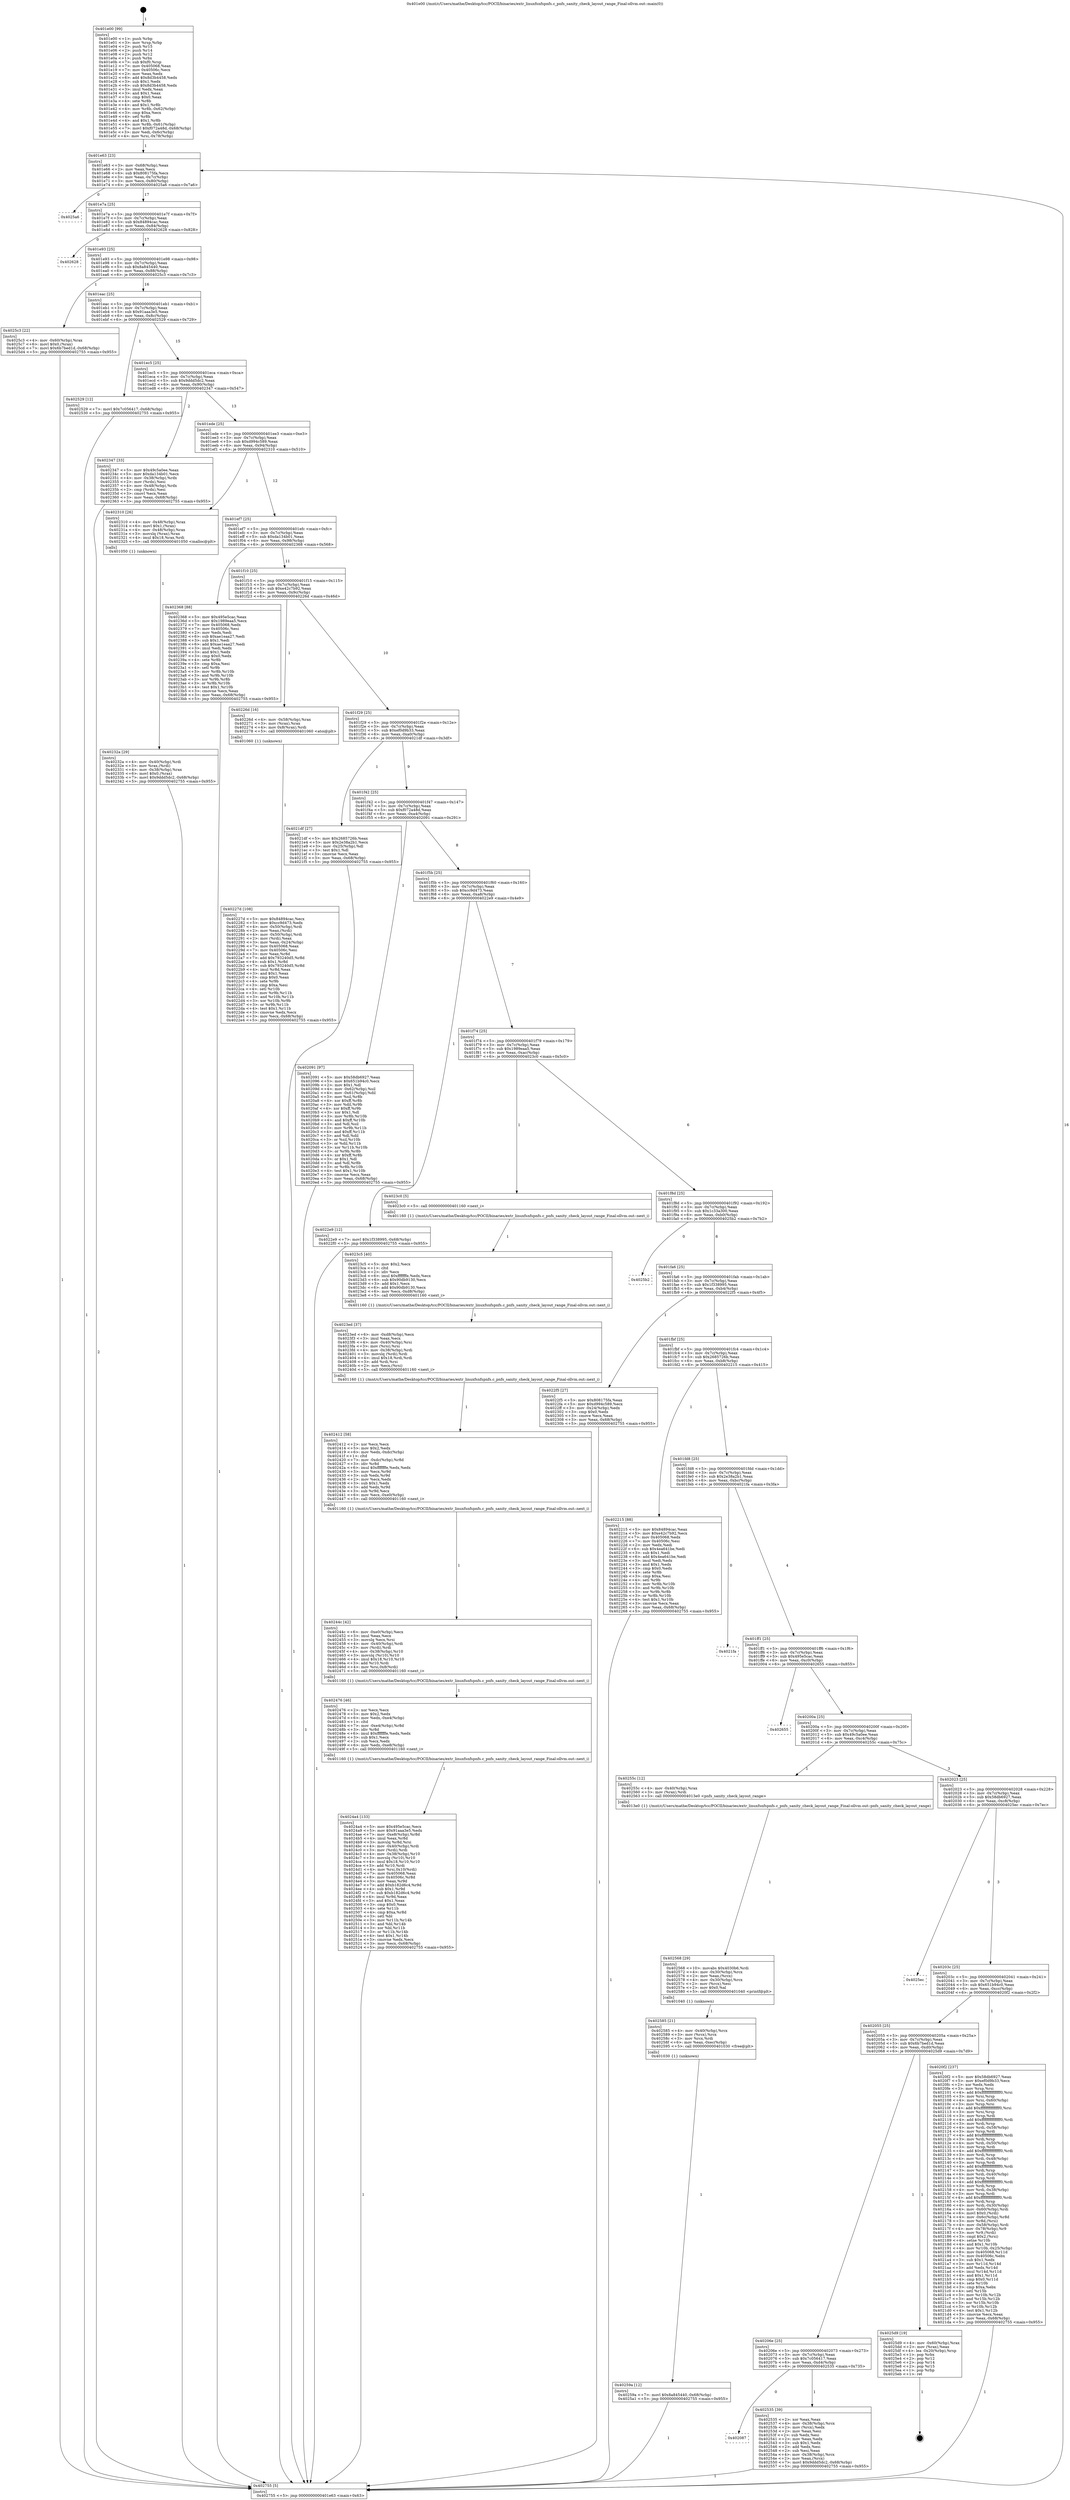 digraph "0x401e00" {
  label = "0x401e00 (/mnt/c/Users/mathe/Desktop/tcc/POCII/binaries/extr_linuxfsnfspnfs.c_pnfs_sanity_check_layout_range_Final-ollvm.out::main(0))"
  labelloc = "t"
  node[shape=record]

  Entry [label="",width=0.3,height=0.3,shape=circle,fillcolor=black,style=filled]
  "0x401e63" [label="{
     0x401e63 [23]\l
     | [instrs]\l
     &nbsp;&nbsp;0x401e63 \<+3\>: mov -0x68(%rbp),%eax\l
     &nbsp;&nbsp;0x401e66 \<+2\>: mov %eax,%ecx\l
     &nbsp;&nbsp;0x401e68 \<+6\>: sub $0x808175fa,%ecx\l
     &nbsp;&nbsp;0x401e6e \<+3\>: mov %eax,-0x7c(%rbp)\l
     &nbsp;&nbsp;0x401e71 \<+3\>: mov %ecx,-0x80(%rbp)\l
     &nbsp;&nbsp;0x401e74 \<+6\>: je 00000000004025a6 \<main+0x7a6\>\l
  }"]
  "0x4025a6" [label="{
     0x4025a6\l
  }", style=dashed]
  "0x401e7a" [label="{
     0x401e7a [25]\l
     | [instrs]\l
     &nbsp;&nbsp;0x401e7a \<+5\>: jmp 0000000000401e7f \<main+0x7f\>\l
     &nbsp;&nbsp;0x401e7f \<+3\>: mov -0x7c(%rbp),%eax\l
     &nbsp;&nbsp;0x401e82 \<+5\>: sub $0x84894cac,%eax\l
     &nbsp;&nbsp;0x401e87 \<+6\>: mov %eax,-0x84(%rbp)\l
     &nbsp;&nbsp;0x401e8d \<+6\>: je 0000000000402628 \<main+0x828\>\l
  }"]
  Exit [label="",width=0.3,height=0.3,shape=circle,fillcolor=black,style=filled,peripheries=2]
  "0x402628" [label="{
     0x402628\l
  }", style=dashed]
  "0x401e93" [label="{
     0x401e93 [25]\l
     | [instrs]\l
     &nbsp;&nbsp;0x401e93 \<+5\>: jmp 0000000000401e98 \<main+0x98\>\l
     &nbsp;&nbsp;0x401e98 \<+3\>: mov -0x7c(%rbp),%eax\l
     &nbsp;&nbsp;0x401e9b \<+5\>: sub $0x8a845440,%eax\l
     &nbsp;&nbsp;0x401ea0 \<+6\>: mov %eax,-0x88(%rbp)\l
     &nbsp;&nbsp;0x401ea6 \<+6\>: je 00000000004025c3 \<main+0x7c3\>\l
  }"]
  "0x40259a" [label="{
     0x40259a [12]\l
     | [instrs]\l
     &nbsp;&nbsp;0x40259a \<+7\>: movl $0x8a845440,-0x68(%rbp)\l
     &nbsp;&nbsp;0x4025a1 \<+5\>: jmp 0000000000402755 \<main+0x955\>\l
  }"]
  "0x4025c3" [label="{
     0x4025c3 [22]\l
     | [instrs]\l
     &nbsp;&nbsp;0x4025c3 \<+4\>: mov -0x60(%rbp),%rax\l
     &nbsp;&nbsp;0x4025c7 \<+6\>: movl $0x0,(%rax)\l
     &nbsp;&nbsp;0x4025cd \<+7\>: movl $0x6b7bed1d,-0x68(%rbp)\l
     &nbsp;&nbsp;0x4025d4 \<+5\>: jmp 0000000000402755 \<main+0x955\>\l
  }"]
  "0x401eac" [label="{
     0x401eac [25]\l
     | [instrs]\l
     &nbsp;&nbsp;0x401eac \<+5\>: jmp 0000000000401eb1 \<main+0xb1\>\l
     &nbsp;&nbsp;0x401eb1 \<+3\>: mov -0x7c(%rbp),%eax\l
     &nbsp;&nbsp;0x401eb4 \<+5\>: sub $0x91aaa3e5,%eax\l
     &nbsp;&nbsp;0x401eb9 \<+6\>: mov %eax,-0x8c(%rbp)\l
     &nbsp;&nbsp;0x401ebf \<+6\>: je 0000000000402529 \<main+0x729\>\l
  }"]
  "0x402585" [label="{
     0x402585 [21]\l
     | [instrs]\l
     &nbsp;&nbsp;0x402585 \<+4\>: mov -0x40(%rbp),%rcx\l
     &nbsp;&nbsp;0x402589 \<+3\>: mov (%rcx),%rcx\l
     &nbsp;&nbsp;0x40258c \<+3\>: mov %rcx,%rdi\l
     &nbsp;&nbsp;0x40258f \<+6\>: mov %eax,-0xec(%rbp)\l
     &nbsp;&nbsp;0x402595 \<+5\>: call 0000000000401030 \<free@plt\>\l
     | [calls]\l
     &nbsp;&nbsp;0x401030 \{1\} (unknown)\l
  }"]
  "0x402529" [label="{
     0x402529 [12]\l
     | [instrs]\l
     &nbsp;&nbsp;0x402529 \<+7\>: movl $0x7c056417,-0x68(%rbp)\l
     &nbsp;&nbsp;0x402530 \<+5\>: jmp 0000000000402755 \<main+0x955\>\l
  }"]
  "0x401ec5" [label="{
     0x401ec5 [25]\l
     | [instrs]\l
     &nbsp;&nbsp;0x401ec5 \<+5\>: jmp 0000000000401eca \<main+0xca\>\l
     &nbsp;&nbsp;0x401eca \<+3\>: mov -0x7c(%rbp),%eax\l
     &nbsp;&nbsp;0x401ecd \<+5\>: sub $0x9ddd5dc2,%eax\l
     &nbsp;&nbsp;0x401ed2 \<+6\>: mov %eax,-0x90(%rbp)\l
     &nbsp;&nbsp;0x401ed8 \<+6\>: je 0000000000402347 \<main+0x547\>\l
  }"]
  "0x402568" [label="{
     0x402568 [29]\l
     | [instrs]\l
     &nbsp;&nbsp;0x402568 \<+10\>: movabs $0x4030b6,%rdi\l
     &nbsp;&nbsp;0x402572 \<+4\>: mov -0x30(%rbp),%rcx\l
     &nbsp;&nbsp;0x402576 \<+2\>: mov %eax,(%rcx)\l
     &nbsp;&nbsp;0x402578 \<+4\>: mov -0x30(%rbp),%rcx\l
     &nbsp;&nbsp;0x40257c \<+2\>: mov (%rcx),%esi\l
     &nbsp;&nbsp;0x40257e \<+2\>: mov $0x0,%al\l
     &nbsp;&nbsp;0x402580 \<+5\>: call 0000000000401040 \<printf@plt\>\l
     | [calls]\l
     &nbsp;&nbsp;0x401040 \{1\} (unknown)\l
  }"]
  "0x402347" [label="{
     0x402347 [33]\l
     | [instrs]\l
     &nbsp;&nbsp;0x402347 \<+5\>: mov $0x49c5a0ee,%eax\l
     &nbsp;&nbsp;0x40234c \<+5\>: mov $0xda134b01,%ecx\l
     &nbsp;&nbsp;0x402351 \<+4\>: mov -0x38(%rbp),%rdx\l
     &nbsp;&nbsp;0x402355 \<+2\>: mov (%rdx),%esi\l
     &nbsp;&nbsp;0x402357 \<+4\>: mov -0x48(%rbp),%rdx\l
     &nbsp;&nbsp;0x40235b \<+2\>: cmp (%rdx),%esi\l
     &nbsp;&nbsp;0x40235d \<+3\>: cmovl %ecx,%eax\l
     &nbsp;&nbsp;0x402360 \<+3\>: mov %eax,-0x68(%rbp)\l
     &nbsp;&nbsp;0x402363 \<+5\>: jmp 0000000000402755 \<main+0x955\>\l
  }"]
  "0x401ede" [label="{
     0x401ede [25]\l
     | [instrs]\l
     &nbsp;&nbsp;0x401ede \<+5\>: jmp 0000000000401ee3 \<main+0xe3\>\l
     &nbsp;&nbsp;0x401ee3 \<+3\>: mov -0x7c(%rbp),%eax\l
     &nbsp;&nbsp;0x401ee6 \<+5\>: sub $0xd994c589,%eax\l
     &nbsp;&nbsp;0x401eeb \<+6\>: mov %eax,-0x94(%rbp)\l
     &nbsp;&nbsp;0x401ef1 \<+6\>: je 0000000000402310 \<main+0x510\>\l
  }"]
  "0x402087" [label="{
     0x402087\l
  }", style=dashed]
  "0x402310" [label="{
     0x402310 [26]\l
     | [instrs]\l
     &nbsp;&nbsp;0x402310 \<+4\>: mov -0x48(%rbp),%rax\l
     &nbsp;&nbsp;0x402314 \<+6\>: movl $0x1,(%rax)\l
     &nbsp;&nbsp;0x40231a \<+4\>: mov -0x48(%rbp),%rax\l
     &nbsp;&nbsp;0x40231e \<+3\>: movslq (%rax),%rax\l
     &nbsp;&nbsp;0x402321 \<+4\>: imul $0x18,%rax,%rdi\l
     &nbsp;&nbsp;0x402325 \<+5\>: call 0000000000401050 \<malloc@plt\>\l
     | [calls]\l
     &nbsp;&nbsp;0x401050 \{1\} (unknown)\l
  }"]
  "0x401ef7" [label="{
     0x401ef7 [25]\l
     | [instrs]\l
     &nbsp;&nbsp;0x401ef7 \<+5\>: jmp 0000000000401efc \<main+0xfc\>\l
     &nbsp;&nbsp;0x401efc \<+3\>: mov -0x7c(%rbp),%eax\l
     &nbsp;&nbsp;0x401eff \<+5\>: sub $0xda134b01,%eax\l
     &nbsp;&nbsp;0x401f04 \<+6\>: mov %eax,-0x98(%rbp)\l
     &nbsp;&nbsp;0x401f0a \<+6\>: je 0000000000402368 \<main+0x568\>\l
  }"]
  "0x402535" [label="{
     0x402535 [39]\l
     | [instrs]\l
     &nbsp;&nbsp;0x402535 \<+2\>: xor %eax,%eax\l
     &nbsp;&nbsp;0x402537 \<+4\>: mov -0x38(%rbp),%rcx\l
     &nbsp;&nbsp;0x40253b \<+2\>: mov (%rcx),%edx\l
     &nbsp;&nbsp;0x40253d \<+2\>: mov %eax,%esi\l
     &nbsp;&nbsp;0x40253f \<+2\>: sub %edx,%esi\l
     &nbsp;&nbsp;0x402541 \<+2\>: mov %eax,%edx\l
     &nbsp;&nbsp;0x402543 \<+3\>: sub $0x1,%edx\l
     &nbsp;&nbsp;0x402546 \<+2\>: add %edx,%esi\l
     &nbsp;&nbsp;0x402548 \<+2\>: sub %esi,%eax\l
     &nbsp;&nbsp;0x40254a \<+4\>: mov -0x38(%rbp),%rcx\l
     &nbsp;&nbsp;0x40254e \<+2\>: mov %eax,(%rcx)\l
     &nbsp;&nbsp;0x402550 \<+7\>: movl $0x9ddd5dc2,-0x68(%rbp)\l
     &nbsp;&nbsp;0x402557 \<+5\>: jmp 0000000000402755 \<main+0x955\>\l
  }"]
  "0x402368" [label="{
     0x402368 [88]\l
     | [instrs]\l
     &nbsp;&nbsp;0x402368 \<+5\>: mov $0x495e5cac,%eax\l
     &nbsp;&nbsp;0x40236d \<+5\>: mov $0x1989eaa5,%ecx\l
     &nbsp;&nbsp;0x402372 \<+7\>: mov 0x405068,%edx\l
     &nbsp;&nbsp;0x402379 \<+7\>: mov 0x40506c,%esi\l
     &nbsp;&nbsp;0x402380 \<+2\>: mov %edx,%edi\l
     &nbsp;&nbsp;0x402382 \<+6\>: sub $0xae1eaa27,%edi\l
     &nbsp;&nbsp;0x402388 \<+3\>: sub $0x1,%edi\l
     &nbsp;&nbsp;0x40238b \<+6\>: add $0xae1eaa27,%edi\l
     &nbsp;&nbsp;0x402391 \<+3\>: imul %edi,%edx\l
     &nbsp;&nbsp;0x402394 \<+3\>: and $0x1,%edx\l
     &nbsp;&nbsp;0x402397 \<+3\>: cmp $0x0,%edx\l
     &nbsp;&nbsp;0x40239a \<+4\>: sete %r8b\l
     &nbsp;&nbsp;0x40239e \<+3\>: cmp $0xa,%esi\l
     &nbsp;&nbsp;0x4023a1 \<+4\>: setl %r9b\l
     &nbsp;&nbsp;0x4023a5 \<+3\>: mov %r8b,%r10b\l
     &nbsp;&nbsp;0x4023a8 \<+3\>: and %r9b,%r10b\l
     &nbsp;&nbsp;0x4023ab \<+3\>: xor %r9b,%r8b\l
     &nbsp;&nbsp;0x4023ae \<+3\>: or %r8b,%r10b\l
     &nbsp;&nbsp;0x4023b1 \<+4\>: test $0x1,%r10b\l
     &nbsp;&nbsp;0x4023b5 \<+3\>: cmovne %ecx,%eax\l
     &nbsp;&nbsp;0x4023b8 \<+3\>: mov %eax,-0x68(%rbp)\l
     &nbsp;&nbsp;0x4023bb \<+5\>: jmp 0000000000402755 \<main+0x955\>\l
  }"]
  "0x401f10" [label="{
     0x401f10 [25]\l
     | [instrs]\l
     &nbsp;&nbsp;0x401f10 \<+5\>: jmp 0000000000401f15 \<main+0x115\>\l
     &nbsp;&nbsp;0x401f15 \<+3\>: mov -0x7c(%rbp),%eax\l
     &nbsp;&nbsp;0x401f18 \<+5\>: sub $0xe42c7b92,%eax\l
     &nbsp;&nbsp;0x401f1d \<+6\>: mov %eax,-0x9c(%rbp)\l
     &nbsp;&nbsp;0x401f23 \<+6\>: je 000000000040226d \<main+0x46d\>\l
  }"]
  "0x40206e" [label="{
     0x40206e [25]\l
     | [instrs]\l
     &nbsp;&nbsp;0x40206e \<+5\>: jmp 0000000000402073 \<main+0x273\>\l
     &nbsp;&nbsp;0x402073 \<+3\>: mov -0x7c(%rbp),%eax\l
     &nbsp;&nbsp;0x402076 \<+5\>: sub $0x7c056417,%eax\l
     &nbsp;&nbsp;0x40207b \<+6\>: mov %eax,-0xd4(%rbp)\l
     &nbsp;&nbsp;0x402081 \<+6\>: je 0000000000402535 \<main+0x735\>\l
  }"]
  "0x40226d" [label="{
     0x40226d [16]\l
     | [instrs]\l
     &nbsp;&nbsp;0x40226d \<+4\>: mov -0x58(%rbp),%rax\l
     &nbsp;&nbsp;0x402271 \<+3\>: mov (%rax),%rax\l
     &nbsp;&nbsp;0x402274 \<+4\>: mov 0x8(%rax),%rdi\l
     &nbsp;&nbsp;0x402278 \<+5\>: call 0000000000401060 \<atoi@plt\>\l
     | [calls]\l
     &nbsp;&nbsp;0x401060 \{1\} (unknown)\l
  }"]
  "0x401f29" [label="{
     0x401f29 [25]\l
     | [instrs]\l
     &nbsp;&nbsp;0x401f29 \<+5\>: jmp 0000000000401f2e \<main+0x12e\>\l
     &nbsp;&nbsp;0x401f2e \<+3\>: mov -0x7c(%rbp),%eax\l
     &nbsp;&nbsp;0x401f31 \<+5\>: sub $0xef0d9b33,%eax\l
     &nbsp;&nbsp;0x401f36 \<+6\>: mov %eax,-0xa0(%rbp)\l
     &nbsp;&nbsp;0x401f3c \<+6\>: je 00000000004021df \<main+0x3df\>\l
  }"]
  "0x4025d9" [label="{
     0x4025d9 [19]\l
     | [instrs]\l
     &nbsp;&nbsp;0x4025d9 \<+4\>: mov -0x60(%rbp),%rax\l
     &nbsp;&nbsp;0x4025dd \<+2\>: mov (%rax),%eax\l
     &nbsp;&nbsp;0x4025df \<+4\>: lea -0x20(%rbp),%rsp\l
     &nbsp;&nbsp;0x4025e3 \<+1\>: pop %rbx\l
     &nbsp;&nbsp;0x4025e4 \<+2\>: pop %r12\l
     &nbsp;&nbsp;0x4025e6 \<+2\>: pop %r14\l
     &nbsp;&nbsp;0x4025e8 \<+2\>: pop %r15\l
     &nbsp;&nbsp;0x4025ea \<+1\>: pop %rbp\l
     &nbsp;&nbsp;0x4025eb \<+1\>: ret\l
  }"]
  "0x4021df" [label="{
     0x4021df [27]\l
     | [instrs]\l
     &nbsp;&nbsp;0x4021df \<+5\>: mov $0x2685726b,%eax\l
     &nbsp;&nbsp;0x4021e4 \<+5\>: mov $0x2e38a2b1,%ecx\l
     &nbsp;&nbsp;0x4021e9 \<+3\>: mov -0x25(%rbp),%dl\l
     &nbsp;&nbsp;0x4021ec \<+3\>: test $0x1,%dl\l
     &nbsp;&nbsp;0x4021ef \<+3\>: cmovne %ecx,%eax\l
     &nbsp;&nbsp;0x4021f2 \<+3\>: mov %eax,-0x68(%rbp)\l
     &nbsp;&nbsp;0x4021f5 \<+5\>: jmp 0000000000402755 \<main+0x955\>\l
  }"]
  "0x401f42" [label="{
     0x401f42 [25]\l
     | [instrs]\l
     &nbsp;&nbsp;0x401f42 \<+5\>: jmp 0000000000401f47 \<main+0x147\>\l
     &nbsp;&nbsp;0x401f47 \<+3\>: mov -0x7c(%rbp),%eax\l
     &nbsp;&nbsp;0x401f4a \<+5\>: sub $0xf072a48d,%eax\l
     &nbsp;&nbsp;0x401f4f \<+6\>: mov %eax,-0xa4(%rbp)\l
     &nbsp;&nbsp;0x401f55 \<+6\>: je 0000000000402091 \<main+0x291\>\l
  }"]
  "0x4024a4" [label="{
     0x4024a4 [133]\l
     | [instrs]\l
     &nbsp;&nbsp;0x4024a4 \<+5\>: mov $0x495e5cac,%ecx\l
     &nbsp;&nbsp;0x4024a9 \<+5\>: mov $0x91aaa3e5,%edx\l
     &nbsp;&nbsp;0x4024ae \<+7\>: mov -0xe8(%rbp),%r8d\l
     &nbsp;&nbsp;0x4024b5 \<+4\>: imul %eax,%r8d\l
     &nbsp;&nbsp;0x4024b9 \<+3\>: movslq %r8d,%rsi\l
     &nbsp;&nbsp;0x4024bc \<+4\>: mov -0x40(%rbp),%rdi\l
     &nbsp;&nbsp;0x4024c0 \<+3\>: mov (%rdi),%rdi\l
     &nbsp;&nbsp;0x4024c3 \<+4\>: mov -0x38(%rbp),%r10\l
     &nbsp;&nbsp;0x4024c7 \<+3\>: movslq (%r10),%r10\l
     &nbsp;&nbsp;0x4024ca \<+4\>: imul $0x18,%r10,%r10\l
     &nbsp;&nbsp;0x4024ce \<+3\>: add %r10,%rdi\l
     &nbsp;&nbsp;0x4024d1 \<+4\>: mov %rsi,0x10(%rdi)\l
     &nbsp;&nbsp;0x4024d5 \<+7\>: mov 0x405068,%eax\l
     &nbsp;&nbsp;0x4024dc \<+8\>: mov 0x40506c,%r8d\l
     &nbsp;&nbsp;0x4024e4 \<+3\>: mov %eax,%r9d\l
     &nbsp;&nbsp;0x4024e7 \<+7\>: add $0xb182d6c4,%r9d\l
     &nbsp;&nbsp;0x4024ee \<+4\>: sub $0x1,%r9d\l
     &nbsp;&nbsp;0x4024f2 \<+7\>: sub $0xb182d6c4,%r9d\l
     &nbsp;&nbsp;0x4024f9 \<+4\>: imul %r9d,%eax\l
     &nbsp;&nbsp;0x4024fd \<+3\>: and $0x1,%eax\l
     &nbsp;&nbsp;0x402500 \<+3\>: cmp $0x0,%eax\l
     &nbsp;&nbsp;0x402503 \<+4\>: sete %r11b\l
     &nbsp;&nbsp;0x402507 \<+4\>: cmp $0xa,%r8d\l
     &nbsp;&nbsp;0x40250b \<+3\>: setl %bl\l
     &nbsp;&nbsp;0x40250e \<+3\>: mov %r11b,%r14b\l
     &nbsp;&nbsp;0x402511 \<+3\>: and %bl,%r14b\l
     &nbsp;&nbsp;0x402514 \<+3\>: xor %bl,%r11b\l
     &nbsp;&nbsp;0x402517 \<+3\>: or %r11b,%r14b\l
     &nbsp;&nbsp;0x40251a \<+4\>: test $0x1,%r14b\l
     &nbsp;&nbsp;0x40251e \<+3\>: cmovne %edx,%ecx\l
     &nbsp;&nbsp;0x402521 \<+3\>: mov %ecx,-0x68(%rbp)\l
     &nbsp;&nbsp;0x402524 \<+5\>: jmp 0000000000402755 \<main+0x955\>\l
  }"]
  "0x402091" [label="{
     0x402091 [97]\l
     | [instrs]\l
     &nbsp;&nbsp;0x402091 \<+5\>: mov $0x58db6927,%eax\l
     &nbsp;&nbsp;0x402096 \<+5\>: mov $0x651b94c0,%ecx\l
     &nbsp;&nbsp;0x40209b \<+2\>: mov $0x1,%dl\l
     &nbsp;&nbsp;0x40209d \<+4\>: mov -0x62(%rbp),%sil\l
     &nbsp;&nbsp;0x4020a1 \<+4\>: mov -0x61(%rbp),%dil\l
     &nbsp;&nbsp;0x4020a5 \<+3\>: mov %sil,%r8b\l
     &nbsp;&nbsp;0x4020a8 \<+4\>: xor $0xff,%r8b\l
     &nbsp;&nbsp;0x4020ac \<+3\>: mov %dil,%r9b\l
     &nbsp;&nbsp;0x4020af \<+4\>: xor $0xff,%r9b\l
     &nbsp;&nbsp;0x4020b3 \<+3\>: xor $0x1,%dl\l
     &nbsp;&nbsp;0x4020b6 \<+3\>: mov %r8b,%r10b\l
     &nbsp;&nbsp;0x4020b9 \<+4\>: and $0xff,%r10b\l
     &nbsp;&nbsp;0x4020bd \<+3\>: and %dl,%sil\l
     &nbsp;&nbsp;0x4020c0 \<+3\>: mov %r9b,%r11b\l
     &nbsp;&nbsp;0x4020c3 \<+4\>: and $0xff,%r11b\l
     &nbsp;&nbsp;0x4020c7 \<+3\>: and %dl,%dil\l
     &nbsp;&nbsp;0x4020ca \<+3\>: or %sil,%r10b\l
     &nbsp;&nbsp;0x4020cd \<+3\>: or %dil,%r11b\l
     &nbsp;&nbsp;0x4020d0 \<+3\>: xor %r11b,%r10b\l
     &nbsp;&nbsp;0x4020d3 \<+3\>: or %r9b,%r8b\l
     &nbsp;&nbsp;0x4020d6 \<+4\>: xor $0xff,%r8b\l
     &nbsp;&nbsp;0x4020da \<+3\>: or $0x1,%dl\l
     &nbsp;&nbsp;0x4020dd \<+3\>: and %dl,%r8b\l
     &nbsp;&nbsp;0x4020e0 \<+3\>: or %r8b,%r10b\l
     &nbsp;&nbsp;0x4020e3 \<+4\>: test $0x1,%r10b\l
     &nbsp;&nbsp;0x4020e7 \<+3\>: cmovne %ecx,%eax\l
     &nbsp;&nbsp;0x4020ea \<+3\>: mov %eax,-0x68(%rbp)\l
     &nbsp;&nbsp;0x4020ed \<+5\>: jmp 0000000000402755 \<main+0x955\>\l
  }"]
  "0x401f5b" [label="{
     0x401f5b [25]\l
     | [instrs]\l
     &nbsp;&nbsp;0x401f5b \<+5\>: jmp 0000000000401f60 \<main+0x160\>\l
     &nbsp;&nbsp;0x401f60 \<+3\>: mov -0x7c(%rbp),%eax\l
     &nbsp;&nbsp;0x401f63 \<+5\>: sub $0xcc9d473,%eax\l
     &nbsp;&nbsp;0x401f68 \<+6\>: mov %eax,-0xa8(%rbp)\l
     &nbsp;&nbsp;0x401f6e \<+6\>: je 00000000004022e9 \<main+0x4e9\>\l
  }"]
  "0x402755" [label="{
     0x402755 [5]\l
     | [instrs]\l
     &nbsp;&nbsp;0x402755 \<+5\>: jmp 0000000000401e63 \<main+0x63\>\l
  }"]
  "0x401e00" [label="{
     0x401e00 [99]\l
     | [instrs]\l
     &nbsp;&nbsp;0x401e00 \<+1\>: push %rbp\l
     &nbsp;&nbsp;0x401e01 \<+3\>: mov %rsp,%rbp\l
     &nbsp;&nbsp;0x401e04 \<+2\>: push %r15\l
     &nbsp;&nbsp;0x401e06 \<+2\>: push %r14\l
     &nbsp;&nbsp;0x401e08 \<+2\>: push %r12\l
     &nbsp;&nbsp;0x401e0a \<+1\>: push %rbx\l
     &nbsp;&nbsp;0x401e0b \<+7\>: sub $0xf0,%rsp\l
     &nbsp;&nbsp;0x401e12 \<+7\>: mov 0x405068,%eax\l
     &nbsp;&nbsp;0x401e19 \<+7\>: mov 0x40506c,%ecx\l
     &nbsp;&nbsp;0x401e20 \<+2\>: mov %eax,%edx\l
     &nbsp;&nbsp;0x401e22 \<+6\>: add $0x8d3b4458,%edx\l
     &nbsp;&nbsp;0x401e28 \<+3\>: sub $0x1,%edx\l
     &nbsp;&nbsp;0x401e2b \<+6\>: sub $0x8d3b4458,%edx\l
     &nbsp;&nbsp;0x401e31 \<+3\>: imul %edx,%eax\l
     &nbsp;&nbsp;0x401e34 \<+3\>: and $0x1,%eax\l
     &nbsp;&nbsp;0x401e37 \<+3\>: cmp $0x0,%eax\l
     &nbsp;&nbsp;0x401e3a \<+4\>: sete %r8b\l
     &nbsp;&nbsp;0x401e3e \<+4\>: and $0x1,%r8b\l
     &nbsp;&nbsp;0x401e42 \<+4\>: mov %r8b,-0x62(%rbp)\l
     &nbsp;&nbsp;0x401e46 \<+3\>: cmp $0xa,%ecx\l
     &nbsp;&nbsp;0x401e49 \<+4\>: setl %r8b\l
     &nbsp;&nbsp;0x401e4d \<+4\>: and $0x1,%r8b\l
     &nbsp;&nbsp;0x401e51 \<+4\>: mov %r8b,-0x61(%rbp)\l
     &nbsp;&nbsp;0x401e55 \<+7\>: movl $0xf072a48d,-0x68(%rbp)\l
     &nbsp;&nbsp;0x401e5c \<+3\>: mov %edi,-0x6c(%rbp)\l
     &nbsp;&nbsp;0x401e5f \<+4\>: mov %rsi,-0x78(%rbp)\l
  }"]
  "0x402476" [label="{
     0x402476 [46]\l
     | [instrs]\l
     &nbsp;&nbsp;0x402476 \<+2\>: xor %ecx,%ecx\l
     &nbsp;&nbsp;0x402478 \<+5\>: mov $0x2,%edx\l
     &nbsp;&nbsp;0x40247d \<+6\>: mov %edx,-0xe4(%rbp)\l
     &nbsp;&nbsp;0x402483 \<+1\>: cltd\l
     &nbsp;&nbsp;0x402484 \<+7\>: mov -0xe4(%rbp),%r8d\l
     &nbsp;&nbsp;0x40248b \<+3\>: idiv %r8d\l
     &nbsp;&nbsp;0x40248e \<+6\>: imul $0xfffffffe,%edx,%edx\l
     &nbsp;&nbsp;0x402494 \<+3\>: sub $0x1,%ecx\l
     &nbsp;&nbsp;0x402497 \<+2\>: sub %ecx,%edx\l
     &nbsp;&nbsp;0x402499 \<+6\>: mov %edx,-0xe8(%rbp)\l
     &nbsp;&nbsp;0x40249f \<+5\>: call 0000000000401160 \<next_i\>\l
     | [calls]\l
     &nbsp;&nbsp;0x401160 \{1\} (/mnt/c/Users/mathe/Desktop/tcc/POCII/binaries/extr_linuxfsnfspnfs.c_pnfs_sanity_check_layout_range_Final-ollvm.out::next_i)\l
  }"]
  "0x4022e9" [label="{
     0x4022e9 [12]\l
     | [instrs]\l
     &nbsp;&nbsp;0x4022e9 \<+7\>: movl $0x1f338995,-0x68(%rbp)\l
     &nbsp;&nbsp;0x4022f0 \<+5\>: jmp 0000000000402755 \<main+0x955\>\l
  }"]
  "0x401f74" [label="{
     0x401f74 [25]\l
     | [instrs]\l
     &nbsp;&nbsp;0x401f74 \<+5\>: jmp 0000000000401f79 \<main+0x179\>\l
     &nbsp;&nbsp;0x401f79 \<+3\>: mov -0x7c(%rbp),%eax\l
     &nbsp;&nbsp;0x401f7c \<+5\>: sub $0x1989eaa5,%eax\l
     &nbsp;&nbsp;0x401f81 \<+6\>: mov %eax,-0xac(%rbp)\l
     &nbsp;&nbsp;0x401f87 \<+6\>: je 00000000004023c0 \<main+0x5c0\>\l
  }"]
  "0x40244c" [label="{
     0x40244c [42]\l
     | [instrs]\l
     &nbsp;&nbsp;0x40244c \<+6\>: mov -0xe0(%rbp),%ecx\l
     &nbsp;&nbsp;0x402452 \<+3\>: imul %eax,%ecx\l
     &nbsp;&nbsp;0x402455 \<+3\>: movslq %ecx,%rsi\l
     &nbsp;&nbsp;0x402458 \<+4\>: mov -0x40(%rbp),%rdi\l
     &nbsp;&nbsp;0x40245c \<+3\>: mov (%rdi),%rdi\l
     &nbsp;&nbsp;0x40245f \<+4\>: mov -0x38(%rbp),%r10\l
     &nbsp;&nbsp;0x402463 \<+3\>: movslq (%r10),%r10\l
     &nbsp;&nbsp;0x402466 \<+4\>: imul $0x18,%r10,%r10\l
     &nbsp;&nbsp;0x40246a \<+3\>: add %r10,%rdi\l
     &nbsp;&nbsp;0x40246d \<+4\>: mov %rsi,0x8(%rdi)\l
     &nbsp;&nbsp;0x402471 \<+5\>: call 0000000000401160 \<next_i\>\l
     | [calls]\l
     &nbsp;&nbsp;0x401160 \{1\} (/mnt/c/Users/mathe/Desktop/tcc/POCII/binaries/extr_linuxfsnfspnfs.c_pnfs_sanity_check_layout_range_Final-ollvm.out::next_i)\l
  }"]
  "0x4023c0" [label="{
     0x4023c0 [5]\l
     | [instrs]\l
     &nbsp;&nbsp;0x4023c0 \<+5\>: call 0000000000401160 \<next_i\>\l
     | [calls]\l
     &nbsp;&nbsp;0x401160 \{1\} (/mnt/c/Users/mathe/Desktop/tcc/POCII/binaries/extr_linuxfsnfspnfs.c_pnfs_sanity_check_layout_range_Final-ollvm.out::next_i)\l
  }"]
  "0x401f8d" [label="{
     0x401f8d [25]\l
     | [instrs]\l
     &nbsp;&nbsp;0x401f8d \<+5\>: jmp 0000000000401f92 \<main+0x192\>\l
     &nbsp;&nbsp;0x401f92 \<+3\>: mov -0x7c(%rbp),%eax\l
     &nbsp;&nbsp;0x401f95 \<+5\>: sub $0x1c33a300,%eax\l
     &nbsp;&nbsp;0x401f9a \<+6\>: mov %eax,-0xb0(%rbp)\l
     &nbsp;&nbsp;0x401fa0 \<+6\>: je 00000000004025b2 \<main+0x7b2\>\l
  }"]
  "0x402412" [label="{
     0x402412 [58]\l
     | [instrs]\l
     &nbsp;&nbsp;0x402412 \<+2\>: xor %ecx,%ecx\l
     &nbsp;&nbsp;0x402414 \<+5\>: mov $0x2,%edx\l
     &nbsp;&nbsp;0x402419 \<+6\>: mov %edx,-0xdc(%rbp)\l
     &nbsp;&nbsp;0x40241f \<+1\>: cltd\l
     &nbsp;&nbsp;0x402420 \<+7\>: mov -0xdc(%rbp),%r8d\l
     &nbsp;&nbsp;0x402427 \<+3\>: idiv %r8d\l
     &nbsp;&nbsp;0x40242a \<+6\>: imul $0xfffffffe,%edx,%edx\l
     &nbsp;&nbsp;0x402430 \<+3\>: mov %ecx,%r9d\l
     &nbsp;&nbsp;0x402433 \<+3\>: sub %edx,%r9d\l
     &nbsp;&nbsp;0x402436 \<+2\>: mov %ecx,%edx\l
     &nbsp;&nbsp;0x402438 \<+3\>: sub $0x1,%edx\l
     &nbsp;&nbsp;0x40243b \<+3\>: add %edx,%r9d\l
     &nbsp;&nbsp;0x40243e \<+3\>: sub %r9d,%ecx\l
     &nbsp;&nbsp;0x402441 \<+6\>: mov %ecx,-0xe0(%rbp)\l
     &nbsp;&nbsp;0x402447 \<+5\>: call 0000000000401160 \<next_i\>\l
     | [calls]\l
     &nbsp;&nbsp;0x401160 \{1\} (/mnt/c/Users/mathe/Desktop/tcc/POCII/binaries/extr_linuxfsnfspnfs.c_pnfs_sanity_check_layout_range_Final-ollvm.out::next_i)\l
  }"]
  "0x4025b2" [label="{
     0x4025b2\l
  }", style=dashed]
  "0x401fa6" [label="{
     0x401fa6 [25]\l
     | [instrs]\l
     &nbsp;&nbsp;0x401fa6 \<+5\>: jmp 0000000000401fab \<main+0x1ab\>\l
     &nbsp;&nbsp;0x401fab \<+3\>: mov -0x7c(%rbp),%eax\l
     &nbsp;&nbsp;0x401fae \<+5\>: sub $0x1f338995,%eax\l
     &nbsp;&nbsp;0x401fb3 \<+6\>: mov %eax,-0xb4(%rbp)\l
     &nbsp;&nbsp;0x401fb9 \<+6\>: je 00000000004022f5 \<main+0x4f5\>\l
  }"]
  "0x4023ed" [label="{
     0x4023ed [37]\l
     | [instrs]\l
     &nbsp;&nbsp;0x4023ed \<+6\>: mov -0xd8(%rbp),%ecx\l
     &nbsp;&nbsp;0x4023f3 \<+3\>: imul %eax,%ecx\l
     &nbsp;&nbsp;0x4023f6 \<+4\>: mov -0x40(%rbp),%rsi\l
     &nbsp;&nbsp;0x4023fa \<+3\>: mov (%rsi),%rsi\l
     &nbsp;&nbsp;0x4023fd \<+4\>: mov -0x38(%rbp),%rdi\l
     &nbsp;&nbsp;0x402401 \<+3\>: movslq (%rdi),%rdi\l
     &nbsp;&nbsp;0x402404 \<+4\>: imul $0x18,%rdi,%rdi\l
     &nbsp;&nbsp;0x402408 \<+3\>: add %rdi,%rsi\l
     &nbsp;&nbsp;0x40240b \<+2\>: mov %ecx,(%rsi)\l
     &nbsp;&nbsp;0x40240d \<+5\>: call 0000000000401160 \<next_i\>\l
     | [calls]\l
     &nbsp;&nbsp;0x401160 \{1\} (/mnt/c/Users/mathe/Desktop/tcc/POCII/binaries/extr_linuxfsnfspnfs.c_pnfs_sanity_check_layout_range_Final-ollvm.out::next_i)\l
  }"]
  "0x4022f5" [label="{
     0x4022f5 [27]\l
     | [instrs]\l
     &nbsp;&nbsp;0x4022f5 \<+5\>: mov $0x808175fa,%eax\l
     &nbsp;&nbsp;0x4022fa \<+5\>: mov $0xd994c589,%ecx\l
     &nbsp;&nbsp;0x4022ff \<+3\>: mov -0x24(%rbp),%edx\l
     &nbsp;&nbsp;0x402302 \<+3\>: cmp $0x0,%edx\l
     &nbsp;&nbsp;0x402305 \<+3\>: cmove %ecx,%eax\l
     &nbsp;&nbsp;0x402308 \<+3\>: mov %eax,-0x68(%rbp)\l
     &nbsp;&nbsp;0x40230b \<+5\>: jmp 0000000000402755 \<main+0x955\>\l
  }"]
  "0x401fbf" [label="{
     0x401fbf [25]\l
     | [instrs]\l
     &nbsp;&nbsp;0x401fbf \<+5\>: jmp 0000000000401fc4 \<main+0x1c4\>\l
     &nbsp;&nbsp;0x401fc4 \<+3\>: mov -0x7c(%rbp),%eax\l
     &nbsp;&nbsp;0x401fc7 \<+5\>: sub $0x2685726b,%eax\l
     &nbsp;&nbsp;0x401fcc \<+6\>: mov %eax,-0xb8(%rbp)\l
     &nbsp;&nbsp;0x401fd2 \<+6\>: je 0000000000402215 \<main+0x415\>\l
  }"]
  "0x4023c5" [label="{
     0x4023c5 [40]\l
     | [instrs]\l
     &nbsp;&nbsp;0x4023c5 \<+5\>: mov $0x2,%ecx\l
     &nbsp;&nbsp;0x4023ca \<+1\>: cltd\l
     &nbsp;&nbsp;0x4023cb \<+2\>: idiv %ecx\l
     &nbsp;&nbsp;0x4023cd \<+6\>: imul $0xfffffffe,%edx,%ecx\l
     &nbsp;&nbsp;0x4023d3 \<+6\>: sub $0x90db9130,%ecx\l
     &nbsp;&nbsp;0x4023d9 \<+3\>: add $0x1,%ecx\l
     &nbsp;&nbsp;0x4023dc \<+6\>: add $0x90db9130,%ecx\l
     &nbsp;&nbsp;0x4023e2 \<+6\>: mov %ecx,-0xd8(%rbp)\l
     &nbsp;&nbsp;0x4023e8 \<+5\>: call 0000000000401160 \<next_i\>\l
     | [calls]\l
     &nbsp;&nbsp;0x401160 \{1\} (/mnt/c/Users/mathe/Desktop/tcc/POCII/binaries/extr_linuxfsnfspnfs.c_pnfs_sanity_check_layout_range_Final-ollvm.out::next_i)\l
  }"]
  "0x402215" [label="{
     0x402215 [88]\l
     | [instrs]\l
     &nbsp;&nbsp;0x402215 \<+5\>: mov $0x84894cac,%eax\l
     &nbsp;&nbsp;0x40221a \<+5\>: mov $0xe42c7b92,%ecx\l
     &nbsp;&nbsp;0x40221f \<+7\>: mov 0x405068,%edx\l
     &nbsp;&nbsp;0x402226 \<+7\>: mov 0x40506c,%esi\l
     &nbsp;&nbsp;0x40222d \<+2\>: mov %edx,%edi\l
     &nbsp;&nbsp;0x40222f \<+6\>: sub $0x4ea641be,%edi\l
     &nbsp;&nbsp;0x402235 \<+3\>: sub $0x1,%edi\l
     &nbsp;&nbsp;0x402238 \<+6\>: add $0x4ea641be,%edi\l
     &nbsp;&nbsp;0x40223e \<+3\>: imul %edi,%edx\l
     &nbsp;&nbsp;0x402241 \<+3\>: and $0x1,%edx\l
     &nbsp;&nbsp;0x402244 \<+3\>: cmp $0x0,%edx\l
     &nbsp;&nbsp;0x402247 \<+4\>: sete %r8b\l
     &nbsp;&nbsp;0x40224b \<+3\>: cmp $0xa,%esi\l
     &nbsp;&nbsp;0x40224e \<+4\>: setl %r9b\l
     &nbsp;&nbsp;0x402252 \<+3\>: mov %r8b,%r10b\l
     &nbsp;&nbsp;0x402255 \<+3\>: and %r9b,%r10b\l
     &nbsp;&nbsp;0x402258 \<+3\>: xor %r9b,%r8b\l
     &nbsp;&nbsp;0x40225b \<+3\>: or %r8b,%r10b\l
     &nbsp;&nbsp;0x40225e \<+4\>: test $0x1,%r10b\l
     &nbsp;&nbsp;0x402262 \<+3\>: cmovne %ecx,%eax\l
     &nbsp;&nbsp;0x402265 \<+3\>: mov %eax,-0x68(%rbp)\l
     &nbsp;&nbsp;0x402268 \<+5\>: jmp 0000000000402755 \<main+0x955\>\l
  }"]
  "0x401fd8" [label="{
     0x401fd8 [25]\l
     | [instrs]\l
     &nbsp;&nbsp;0x401fd8 \<+5\>: jmp 0000000000401fdd \<main+0x1dd\>\l
     &nbsp;&nbsp;0x401fdd \<+3\>: mov -0x7c(%rbp),%eax\l
     &nbsp;&nbsp;0x401fe0 \<+5\>: sub $0x2e38a2b1,%eax\l
     &nbsp;&nbsp;0x401fe5 \<+6\>: mov %eax,-0xbc(%rbp)\l
     &nbsp;&nbsp;0x401feb \<+6\>: je 00000000004021fa \<main+0x3fa\>\l
  }"]
  "0x40232a" [label="{
     0x40232a [29]\l
     | [instrs]\l
     &nbsp;&nbsp;0x40232a \<+4\>: mov -0x40(%rbp),%rdi\l
     &nbsp;&nbsp;0x40232e \<+3\>: mov %rax,(%rdi)\l
     &nbsp;&nbsp;0x402331 \<+4\>: mov -0x38(%rbp),%rax\l
     &nbsp;&nbsp;0x402335 \<+6\>: movl $0x0,(%rax)\l
     &nbsp;&nbsp;0x40233b \<+7\>: movl $0x9ddd5dc2,-0x68(%rbp)\l
     &nbsp;&nbsp;0x402342 \<+5\>: jmp 0000000000402755 \<main+0x955\>\l
  }"]
  "0x4021fa" [label="{
     0x4021fa\l
  }", style=dashed]
  "0x401ff1" [label="{
     0x401ff1 [25]\l
     | [instrs]\l
     &nbsp;&nbsp;0x401ff1 \<+5\>: jmp 0000000000401ff6 \<main+0x1f6\>\l
     &nbsp;&nbsp;0x401ff6 \<+3\>: mov -0x7c(%rbp),%eax\l
     &nbsp;&nbsp;0x401ff9 \<+5\>: sub $0x495e5cac,%eax\l
     &nbsp;&nbsp;0x401ffe \<+6\>: mov %eax,-0xc0(%rbp)\l
     &nbsp;&nbsp;0x402004 \<+6\>: je 0000000000402655 \<main+0x855\>\l
  }"]
  "0x40227d" [label="{
     0x40227d [108]\l
     | [instrs]\l
     &nbsp;&nbsp;0x40227d \<+5\>: mov $0x84894cac,%ecx\l
     &nbsp;&nbsp;0x402282 \<+5\>: mov $0xcc9d473,%edx\l
     &nbsp;&nbsp;0x402287 \<+4\>: mov -0x50(%rbp),%rdi\l
     &nbsp;&nbsp;0x40228b \<+2\>: mov %eax,(%rdi)\l
     &nbsp;&nbsp;0x40228d \<+4\>: mov -0x50(%rbp),%rdi\l
     &nbsp;&nbsp;0x402291 \<+2\>: mov (%rdi),%eax\l
     &nbsp;&nbsp;0x402293 \<+3\>: mov %eax,-0x24(%rbp)\l
     &nbsp;&nbsp;0x402296 \<+7\>: mov 0x405068,%eax\l
     &nbsp;&nbsp;0x40229d \<+7\>: mov 0x40506c,%esi\l
     &nbsp;&nbsp;0x4022a4 \<+3\>: mov %eax,%r8d\l
     &nbsp;&nbsp;0x4022a7 \<+7\>: add $0x793240d5,%r8d\l
     &nbsp;&nbsp;0x4022ae \<+4\>: sub $0x1,%r8d\l
     &nbsp;&nbsp;0x4022b2 \<+7\>: sub $0x793240d5,%r8d\l
     &nbsp;&nbsp;0x4022b9 \<+4\>: imul %r8d,%eax\l
     &nbsp;&nbsp;0x4022bd \<+3\>: and $0x1,%eax\l
     &nbsp;&nbsp;0x4022c0 \<+3\>: cmp $0x0,%eax\l
     &nbsp;&nbsp;0x4022c3 \<+4\>: sete %r9b\l
     &nbsp;&nbsp;0x4022c7 \<+3\>: cmp $0xa,%esi\l
     &nbsp;&nbsp;0x4022ca \<+4\>: setl %r10b\l
     &nbsp;&nbsp;0x4022ce \<+3\>: mov %r9b,%r11b\l
     &nbsp;&nbsp;0x4022d1 \<+3\>: and %r10b,%r11b\l
     &nbsp;&nbsp;0x4022d4 \<+3\>: xor %r10b,%r9b\l
     &nbsp;&nbsp;0x4022d7 \<+3\>: or %r9b,%r11b\l
     &nbsp;&nbsp;0x4022da \<+4\>: test $0x1,%r11b\l
     &nbsp;&nbsp;0x4022de \<+3\>: cmovne %edx,%ecx\l
     &nbsp;&nbsp;0x4022e1 \<+3\>: mov %ecx,-0x68(%rbp)\l
     &nbsp;&nbsp;0x4022e4 \<+5\>: jmp 0000000000402755 \<main+0x955\>\l
  }"]
  "0x402655" [label="{
     0x402655\l
  }", style=dashed]
  "0x40200a" [label="{
     0x40200a [25]\l
     | [instrs]\l
     &nbsp;&nbsp;0x40200a \<+5\>: jmp 000000000040200f \<main+0x20f\>\l
     &nbsp;&nbsp;0x40200f \<+3\>: mov -0x7c(%rbp),%eax\l
     &nbsp;&nbsp;0x402012 \<+5\>: sub $0x49c5a0ee,%eax\l
     &nbsp;&nbsp;0x402017 \<+6\>: mov %eax,-0xc4(%rbp)\l
     &nbsp;&nbsp;0x40201d \<+6\>: je 000000000040255c \<main+0x75c\>\l
  }"]
  "0x402055" [label="{
     0x402055 [25]\l
     | [instrs]\l
     &nbsp;&nbsp;0x402055 \<+5\>: jmp 000000000040205a \<main+0x25a\>\l
     &nbsp;&nbsp;0x40205a \<+3\>: mov -0x7c(%rbp),%eax\l
     &nbsp;&nbsp;0x40205d \<+5\>: sub $0x6b7bed1d,%eax\l
     &nbsp;&nbsp;0x402062 \<+6\>: mov %eax,-0xd0(%rbp)\l
     &nbsp;&nbsp;0x402068 \<+6\>: je 00000000004025d9 \<main+0x7d9\>\l
  }"]
  "0x40255c" [label="{
     0x40255c [12]\l
     | [instrs]\l
     &nbsp;&nbsp;0x40255c \<+4\>: mov -0x40(%rbp),%rax\l
     &nbsp;&nbsp;0x402560 \<+3\>: mov (%rax),%rdi\l
     &nbsp;&nbsp;0x402563 \<+5\>: call 00000000004013e0 \<pnfs_sanity_check_layout_range\>\l
     | [calls]\l
     &nbsp;&nbsp;0x4013e0 \{1\} (/mnt/c/Users/mathe/Desktop/tcc/POCII/binaries/extr_linuxfsnfspnfs.c_pnfs_sanity_check_layout_range_Final-ollvm.out::pnfs_sanity_check_layout_range)\l
  }"]
  "0x402023" [label="{
     0x402023 [25]\l
     | [instrs]\l
     &nbsp;&nbsp;0x402023 \<+5\>: jmp 0000000000402028 \<main+0x228\>\l
     &nbsp;&nbsp;0x402028 \<+3\>: mov -0x7c(%rbp),%eax\l
     &nbsp;&nbsp;0x40202b \<+5\>: sub $0x58db6927,%eax\l
     &nbsp;&nbsp;0x402030 \<+6\>: mov %eax,-0xc8(%rbp)\l
     &nbsp;&nbsp;0x402036 \<+6\>: je 00000000004025ec \<main+0x7ec\>\l
  }"]
  "0x4020f2" [label="{
     0x4020f2 [237]\l
     | [instrs]\l
     &nbsp;&nbsp;0x4020f2 \<+5\>: mov $0x58db6927,%eax\l
     &nbsp;&nbsp;0x4020f7 \<+5\>: mov $0xef0d9b33,%ecx\l
     &nbsp;&nbsp;0x4020fc \<+2\>: xor %edx,%edx\l
     &nbsp;&nbsp;0x4020fe \<+3\>: mov %rsp,%rsi\l
     &nbsp;&nbsp;0x402101 \<+4\>: add $0xfffffffffffffff0,%rsi\l
     &nbsp;&nbsp;0x402105 \<+3\>: mov %rsi,%rsp\l
     &nbsp;&nbsp;0x402108 \<+4\>: mov %rsi,-0x60(%rbp)\l
     &nbsp;&nbsp;0x40210c \<+3\>: mov %rsp,%rsi\l
     &nbsp;&nbsp;0x40210f \<+4\>: add $0xfffffffffffffff0,%rsi\l
     &nbsp;&nbsp;0x402113 \<+3\>: mov %rsi,%rsp\l
     &nbsp;&nbsp;0x402116 \<+3\>: mov %rsp,%rdi\l
     &nbsp;&nbsp;0x402119 \<+4\>: add $0xfffffffffffffff0,%rdi\l
     &nbsp;&nbsp;0x40211d \<+3\>: mov %rdi,%rsp\l
     &nbsp;&nbsp;0x402120 \<+4\>: mov %rdi,-0x58(%rbp)\l
     &nbsp;&nbsp;0x402124 \<+3\>: mov %rsp,%rdi\l
     &nbsp;&nbsp;0x402127 \<+4\>: add $0xfffffffffffffff0,%rdi\l
     &nbsp;&nbsp;0x40212b \<+3\>: mov %rdi,%rsp\l
     &nbsp;&nbsp;0x40212e \<+4\>: mov %rdi,-0x50(%rbp)\l
     &nbsp;&nbsp;0x402132 \<+3\>: mov %rsp,%rdi\l
     &nbsp;&nbsp;0x402135 \<+4\>: add $0xfffffffffffffff0,%rdi\l
     &nbsp;&nbsp;0x402139 \<+3\>: mov %rdi,%rsp\l
     &nbsp;&nbsp;0x40213c \<+4\>: mov %rdi,-0x48(%rbp)\l
     &nbsp;&nbsp;0x402140 \<+3\>: mov %rsp,%rdi\l
     &nbsp;&nbsp;0x402143 \<+4\>: add $0xfffffffffffffff0,%rdi\l
     &nbsp;&nbsp;0x402147 \<+3\>: mov %rdi,%rsp\l
     &nbsp;&nbsp;0x40214a \<+4\>: mov %rdi,-0x40(%rbp)\l
     &nbsp;&nbsp;0x40214e \<+3\>: mov %rsp,%rdi\l
     &nbsp;&nbsp;0x402151 \<+4\>: add $0xfffffffffffffff0,%rdi\l
     &nbsp;&nbsp;0x402155 \<+3\>: mov %rdi,%rsp\l
     &nbsp;&nbsp;0x402158 \<+4\>: mov %rdi,-0x38(%rbp)\l
     &nbsp;&nbsp;0x40215c \<+3\>: mov %rsp,%rdi\l
     &nbsp;&nbsp;0x40215f \<+4\>: add $0xfffffffffffffff0,%rdi\l
     &nbsp;&nbsp;0x402163 \<+3\>: mov %rdi,%rsp\l
     &nbsp;&nbsp;0x402166 \<+4\>: mov %rdi,-0x30(%rbp)\l
     &nbsp;&nbsp;0x40216a \<+4\>: mov -0x60(%rbp),%rdi\l
     &nbsp;&nbsp;0x40216e \<+6\>: movl $0x0,(%rdi)\l
     &nbsp;&nbsp;0x402174 \<+4\>: mov -0x6c(%rbp),%r8d\l
     &nbsp;&nbsp;0x402178 \<+3\>: mov %r8d,(%rsi)\l
     &nbsp;&nbsp;0x40217b \<+4\>: mov -0x58(%rbp),%rdi\l
     &nbsp;&nbsp;0x40217f \<+4\>: mov -0x78(%rbp),%r9\l
     &nbsp;&nbsp;0x402183 \<+3\>: mov %r9,(%rdi)\l
     &nbsp;&nbsp;0x402186 \<+3\>: cmpl $0x2,(%rsi)\l
     &nbsp;&nbsp;0x402189 \<+4\>: setne %r10b\l
     &nbsp;&nbsp;0x40218d \<+4\>: and $0x1,%r10b\l
     &nbsp;&nbsp;0x402191 \<+4\>: mov %r10b,-0x25(%rbp)\l
     &nbsp;&nbsp;0x402195 \<+8\>: mov 0x405068,%r11d\l
     &nbsp;&nbsp;0x40219d \<+7\>: mov 0x40506c,%ebx\l
     &nbsp;&nbsp;0x4021a4 \<+3\>: sub $0x1,%edx\l
     &nbsp;&nbsp;0x4021a7 \<+3\>: mov %r11d,%r14d\l
     &nbsp;&nbsp;0x4021aa \<+3\>: add %edx,%r14d\l
     &nbsp;&nbsp;0x4021ad \<+4\>: imul %r14d,%r11d\l
     &nbsp;&nbsp;0x4021b1 \<+4\>: and $0x1,%r11d\l
     &nbsp;&nbsp;0x4021b5 \<+4\>: cmp $0x0,%r11d\l
     &nbsp;&nbsp;0x4021b9 \<+4\>: sete %r10b\l
     &nbsp;&nbsp;0x4021bd \<+3\>: cmp $0xa,%ebx\l
     &nbsp;&nbsp;0x4021c0 \<+4\>: setl %r15b\l
     &nbsp;&nbsp;0x4021c4 \<+3\>: mov %r10b,%r12b\l
     &nbsp;&nbsp;0x4021c7 \<+3\>: and %r15b,%r12b\l
     &nbsp;&nbsp;0x4021ca \<+3\>: xor %r15b,%r10b\l
     &nbsp;&nbsp;0x4021cd \<+3\>: or %r10b,%r12b\l
     &nbsp;&nbsp;0x4021d0 \<+4\>: test $0x1,%r12b\l
     &nbsp;&nbsp;0x4021d4 \<+3\>: cmovne %ecx,%eax\l
     &nbsp;&nbsp;0x4021d7 \<+3\>: mov %eax,-0x68(%rbp)\l
     &nbsp;&nbsp;0x4021da \<+5\>: jmp 0000000000402755 \<main+0x955\>\l
  }"]
  "0x4025ec" [label="{
     0x4025ec\l
  }", style=dashed]
  "0x40203c" [label="{
     0x40203c [25]\l
     | [instrs]\l
     &nbsp;&nbsp;0x40203c \<+5\>: jmp 0000000000402041 \<main+0x241\>\l
     &nbsp;&nbsp;0x402041 \<+3\>: mov -0x7c(%rbp),%eax\l
     &nbsp;&nbsp;0x402044 \<+5\>: sub $0x651b94c0,%eax\l
     &nbsp;&nbsp;0x402049 \<+6\>: mov %eax,-0xcc(%rbp)\l
     &nbsp;&nbsp;0x40204f \<+6\>: je 00000000004020f2 \<main+0x2f2\>\l
  }"]
  Entry -> "0x401e00" [label=" 1"]
  "0x401e63" -> "0x4025a6" [label=" 0"]
  "0x401e63" -> "0x401e7a" [label=" 17"]
  "0x4025d9" -> Exit [label=" 1"]
  "0x401e7a" -> "0x402628" [label=" 0"]
  "0x401e7a" -> "0x401e93" [label=" 17"]
  "0x4025c3" -> "0x402755" [label=" 1"]
  "0x401e93" -> "0x4025c3" [label=" 1"]
  "0x401e93" -> "0x401eac" [label=" 16"]
  "0x40259a" -> "0x402755" [label=" 1"]
  "0x401eac" -> "0x402529" [label=" 1"]
  "0x401eac" -> "0x401ec5" [label=" 15"]
  "0x402585" -> "0x40259a" [label=" 1"]
  "0x401ec5" -> "0x402347" [label=" 2"]
  "0x401ec5" -> "0x401ede" [label=" 13"]
  "0x402568" -> "0x402585" [label=" 1"]
  "0x401ede" -> "0x402310" [label=" 1"]
  "0x401ede" -> "0x401ef7" [label=" 12"]
  "0x40255c" -> "0x402568" [label=" 1"]
  "0x401ef7" -> "0x402368" [label=" 1"]
  "0x401ef7" -> "0x401f10" [label=" 11"]
  "0x402535" -> "0x402755" [label=" 1"]
  "0x401f10" -> "0x40226d" [label=" 1"]
  "0x401f10" -> "0x401f29" [label=" 10"]
  "0x40206e" -> "0x402535" [label=" 1"]
  "0x401f29" -> "0x4021df" [label=" 1"]
  "0x401f29" -> "0x401f42" [label=" 9"]
  "0x40206e" -> "0x402087" [label=" 0"]
  "0x401f42" -> "0x402091" [label=" 1"]
  "0x401f42" -> "0x401f5b" [label=" 8"]
  "0x402091" -> "0x402755" [label=" 1"]
  "0x401e00" -> "0x401e63" [label=" 1"]
  "0x402755" -> "0x401e63" [label=" 16"]
  "0x402055" -> "0x4025d9" [label=" 1"]
  "0x401f5b" -> "0x4022e9" [label=" 1"]
  "0x401f5b" -> "0x401f74" [label=" 7"]
  "0x402055" -> "0x40206e" [label=" 1"]
  "0x401f74" -> "0x4023c0" [label=" 1"]
  "0x401f74" -> "0x401f8d" [label=" 6"]
  "0x402529" -> "0x402755" [label=" 1"]
  "0x401f8d" -> "0x4025b2" [label=" 0"]
  "0x401f8d" -> "0x401fa6" [label=" 6"]
  "0x4024a4" -> "0x402755" [label=" 1"]
  "0x401fa6" -> "0x4022f5" [label=" 1"]
  "0x401fa6" -> "0x401fbf" [label=" 5"]
  "0x402476" -> "0x4024a4" [label=" 1"]
  "0x401fbf" -> "0x402215" [label=" 1"]
  "0x401fbf" -> "0x401fd8" [label=" 4"]
  "0x40244c" -> "0x402476" [label=" 1"]
  "0x401fd8" -> "0x4021fa" [label=" 0"]
  "0x401fd8" -> "0x401ff1" [label=" 4"]
  "0x402412" -> "0x40244c" [label=" 1"]
  "0x401ff1" -> "0x402655" [label=" 0"]
  "0x401ff1" -> "0x40200a" [label=" 4"]
  "0x4023ed" -> "0x402412" [label=" 1"]
  "0x40200a" -> "0x40255c" [label=" 1"]
  "0x40200a" -> "0x402023" [label=" 3"]
  "0x4023c0" -> "0x4023c5" [label=" 1"]
  "0x402023" -> "0x4025ec" [label=" 0"]
  "0x402023" -> "0x40203c" [label=" 3"]
  "0x402368" -> "0x402755" [label=" 1"]
  "0x40203c" -> "0x4020f2" [label=" 1"]
  "0x40203c" -> "0x402055" [label=" 2"]
  "0x4023c5" -> "0x4023ed" [label=" 1"]
  "0x4020f2" -> "0x402755" [label=" 1"]
  "0x4021df" -> "0x402755" [label=" 1"]
  "0x402215" -> "0x402755" [label=" 1"]
  "0x40226d" -> "0x40227d" [label=" 1"]
  "0x40227d" -> "0x402755" [label=" 1"]
  "0x4022e9" -> "0x402755" [label=" 1"]
  "0x4022f5" -> "0x402755" [label=" 1"]
  "0x402310" -> "0x40232a" [label=" 1"]
  "0x40232a" -> "0x402755" [label=" 1"]
  "0x402347" -> "0x402755" [label=" 2"]
}
